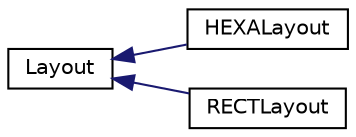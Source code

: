 digraph "Graphical Class Hierarchy"
{
  edge [fontname="Helvetica",fontsize="10",labelfontname="Helvetica",labelfontsize="10"];
  node [fontname="Helvetica",fontsize="10",shape=record];
  rankdir="LR";
  Node0 [label="Layout",height=0.2,width=0.4,color="black", fillcolor="white", style="filled",URL="$classLayout.html"];
  Node0 -> Node1 [dir="back",color="midnightblue",fontsize="10",style="solid",fontname="Helvetica"];
  Node1 [label="HEXALayout",height=0.2,width=0.4,color="black", fillcolor="white", style="filled",URL="$classHEXALayout.html"];
  Node0 -> Node2 [dir="back",color="midnightblue",fontsize="10",style="solid",fontname="Helvetica"];
  Node2 [label="RECTLayout",height=0.2,width=0.4,color="black", fillcolor="white", style="filled",URL="$classRECTLayout.html"];
}
